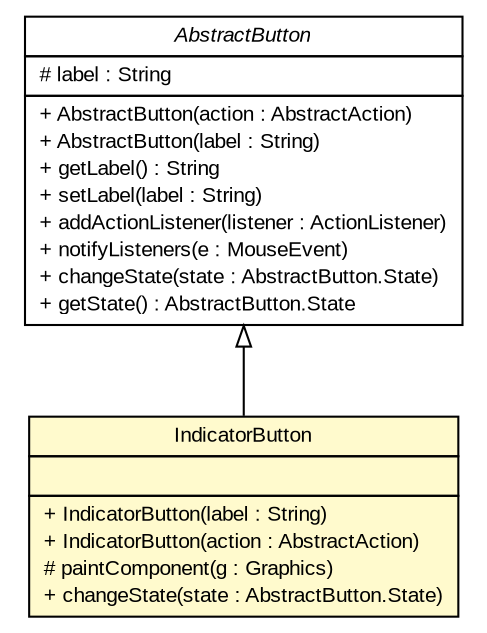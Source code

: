 #!/usr/local/bin/dot
#
# Class diagram 
# Generated by UMLGraph version R5_6 (http://www.umlgraph.org/)
#

digraph G {
	edge [fontname="arial",fontsize=10,labelfontname="arial",labelfontsize=10];
	node [fontname="arial",fontsize=10,shape=plaintext];
	nodesep=0.25;
	ranksep=0.5;
	// com.github.tilastokeskus.matertis.ui.IndicatorButton
	c2350 [label=<<table title="com.github.tilastokeskus.matertis.ui.IndicatorButton" border="0" cellborder="1" cellspacing="0" cellpadding="2" port="p" bgcolor="lemonChiffon" href="./IndicatorButton.html">
		<tr><td><table border="0" cellspacing="0" cellpadding="1">
<tr><td align="center" balign="center"> IndicatorButton </td></tr>
		</table></td></tr>
		<tr><td><table border="0" cellspacing="0" cellpadding="1">
<tr><td align="left" balign="left">  </td></tr>
		</table></td></tr>
		<tr><td><table border="0" cellspacing="0" cellpadding="1">
<tr><td align="left" balign="left"> + IndicatorButton(label : String) </td></tr>
<tr><td align="left" balign="left"> + IndicatorButton(action : AbstractAction) </td></tr>
<tr><td align="left" balign="left"> # paintComponent(g : Graphics) </td></tr>
<tr><td align="left" balign="left"> + changeState(state : AbstractButton.State) </td></tr>
		</table></td></tr>
		</table>>, URL="./IndicatorButton.html", fontname="arial", fontcolor="black", fontsize=10.0];
	// com.github.tilastokeskus.matertis.ui.AbstractButton
	c2357 [label=<<table title="com.github.tilastokeskus.matertis.ui.AbstractButton" border="0" cellborder="1" cellspacing="0" cellpadding="2" port="p" href="./AbstractButton.html">
		<tr><td><table border="0" cellspacing="0" cellpadding="1">
<tr><td align="center" balign="center"><font face="arial italic"> AbstractButton </font></td></tr>
		</table></td></tr>
		<tr><td><table border="0" cellspacing="0" cellpadding="1">
<tr><td align="left" balign="left"> # label : String </td></tr>
		</table></td></tr>
		<tr><td><table border="0" cellspacing="0" cellpadding="1">
<tr><td align="left" balign="left"> + AbstractButton(action : AbstractAction) </td></tr>
<tr><td align="left" balign="left"> + AbstractButton(label : String) </td></tr>
<tr><td align="left" balign="left"> + getLabel() : String </td></tr>
<tr><td align="left" balign="left"> + setLabel(label : String) </td></tr>
<tr><td align="left" balign="left"> + addActionListener(listener : ActionListener) </td></tr>
<tr><td align="left" balign="left"> + notifyListeners(e : MouseEvent) </td></tr>
<tr><td align="left" balign="left"> + changeState(state : AbstractButton.State) </td></tr>
<tr><td align="left" balign="left"> + getState() : AbstractButton.State </td></tr>
		</table></td></tr>
		</table>>, URL="./AbstractButton.html", fontname="arial", fontcolor="black", fontsize=10.0];
	//com.github.tilastokeskus.matertis.ui.IndicatorButton extends com.github.tilastokeskus.matertis.ui.AbstractButton
	c2357:p -> c2350:p [dir=back,arrowtail=empty];
}

